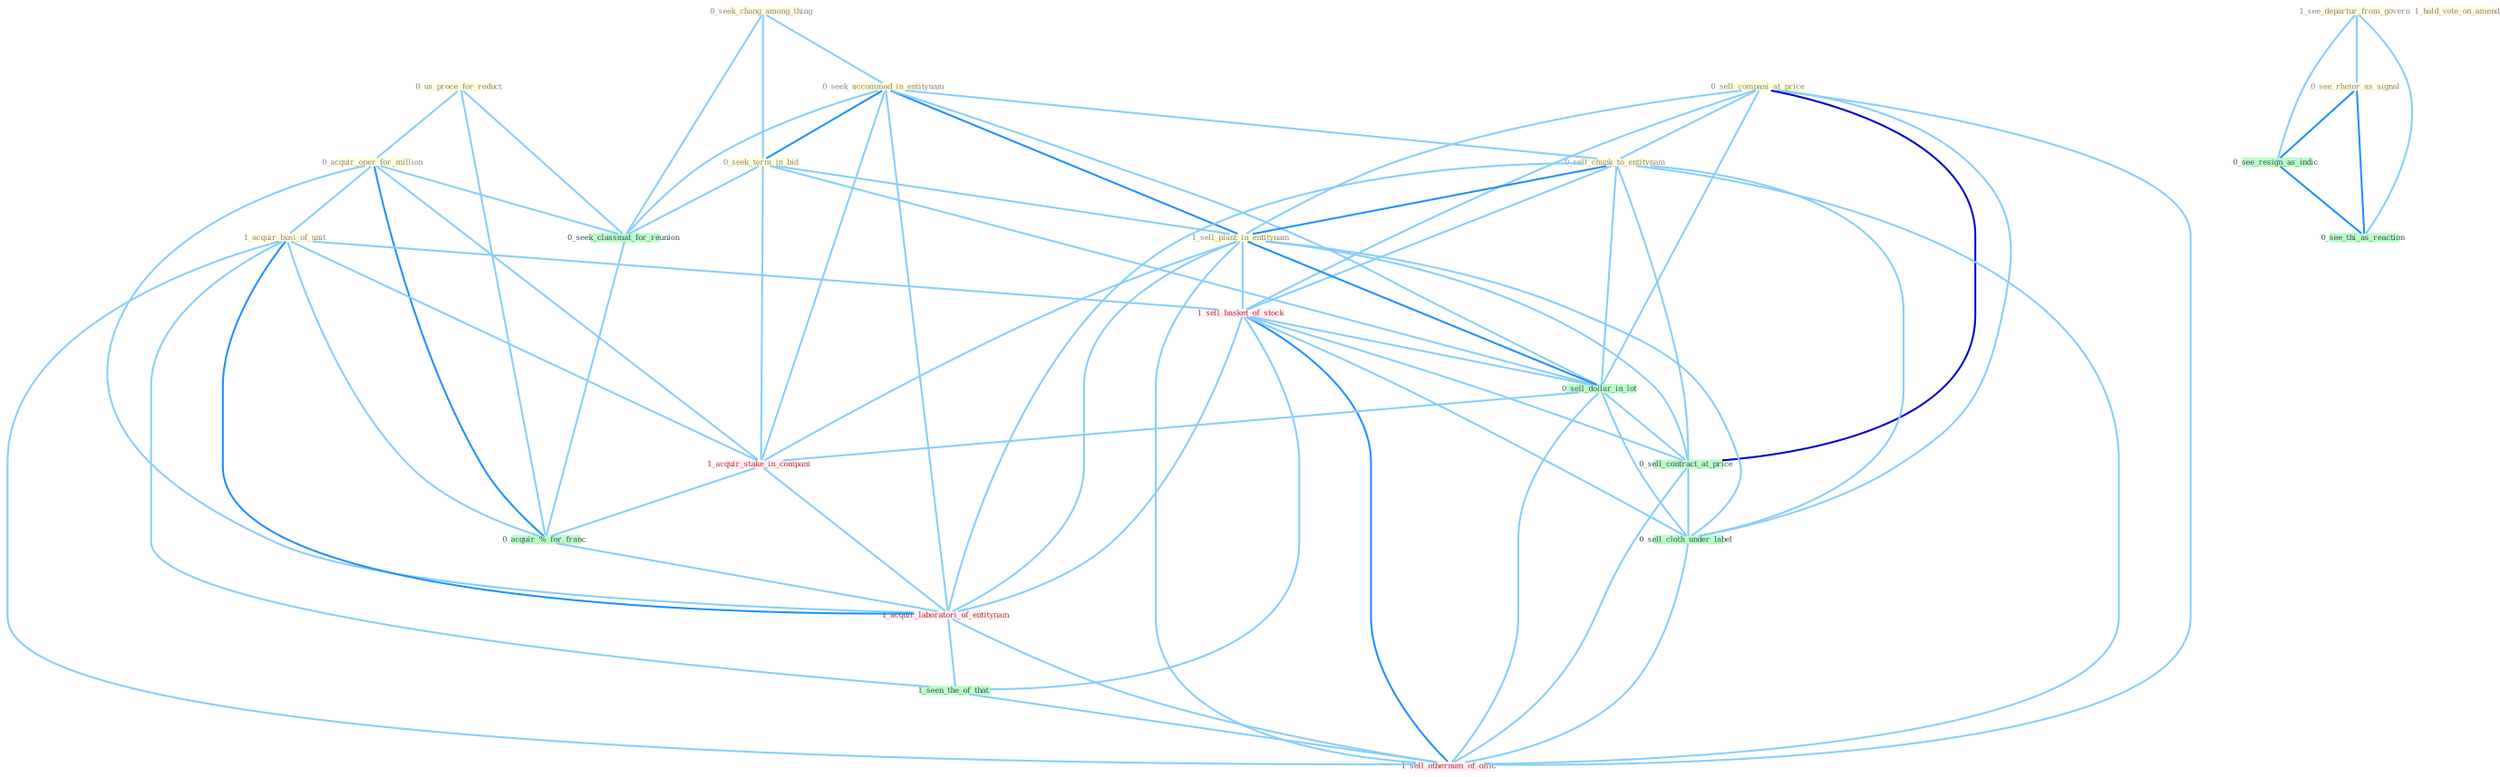Graph G{ 
    node
    [shape=polygon,style=filled,width=.5,height=.06,color="#BDFCC9",fixedsize=true,fontsize=4,
    fontcolor="#2f4f4f"];
    {node
    [color="#ffffe0", fontcolor="#8b7d6b"] "0_us_proce_for_reduct " "1_see_departur_from_govern " "0_seek_chang_among_thing " "0_sell_compani_at_price " "0_seek_accommod_in_entitynam " "0_acquir_oper_for_million " "1_acquir_busi_of_unit " "0_sell_chunk_to_entitynam " "0_seek_term_in_bid " "1_hold_vote_on_amend " "1_sell_plant_in_entitynam " "0_see_rhetor_as_signal "}
{node [color="#fff0f5", fontcolor="#b22222"] "1_sell_basket_of_stock " "1_acquir_stake_in_compani " "1_acquir_laboratori_of_entitynam " "1_sell_othernum_of_offic "}
edge [color="#B0E2FF"];

	"0_us_proce_for_reduct " -- "0_acquir_oper_for_million " [w="1", color="#87cefa" ];
	"0_us_proce_for_reduct " -- "0_seek_classmat_for_reunion " [w="1", color="#87cefa" ];
	"0_us_proce_for_reduct " -- "0_acquir_%_for_franc " [w="1", color="#87cefa" ];
	"1_see_departur_from_govern " -- "0_see_rhetor_as_signal " [w="1", color="#87cefa" ];
	"1_see_departur_from_govern " -- "0_see_resign_as_indic " [w="1", color="#87cefa" ];
	"1_see_departur_from_govern " -- "0_see_thi_as_reaction " [w="1", color="#87cefa" ];
	"0_seek_chang_among_thing " -- "0_seek_accommod_in_entitynam " [w="1", color="#87cefa" ];
	"0_seek_chang_among_thing " -- "0_seek_term_in_bid " [w="1", color="#87cefa" ];
	"0_seek_chang_among_thing " -- "0_seek_classmat_for_reunion " [w="1", color="#87cefa" ];
	"0_sell_compani_at_price " -- "0_sell_chunk_to_entitynam " [w="1", color="#87cefa" ];
	"0_sell_compani_at_price " -- "1_sell_plant_in_entitynam " [w="1", color="#87cefa" ];
	"0_sell_compani_at_price " -- "1_sell_basket_of_stock " [w="1", color="#87cefa" ];
	"0_sell_compani_at_price " -- "0_sell_dollar_in_lot " [w="1", color="#87cefa" ];
	"0_sell_compani_at_price " -- "0_sell_contract_at_price " [w="3", color="#0000cd" , len=0.6];
	"0_sell_compani_at_price " -- "0_sell_cloth_under_label " [w="1", color="#87cefa" ];
	"0_sell_compani_at_price " -- "1_sell_othernum_of_offic " [w="1", color="#87cefa" ];
	"0_seek_accommod_in_entitynam " -- "0_sell_chunk_to_entitynam " [w="1", color="#87cefa" ];
	"0_seek_accommod_in_entitynam " -- "0_seek_term_in_bid " [w="2", color="#1e90ff" , len=0.8];
	"0_seek_accommod_in_entitynam " -- "1_sell_plant_in_entitynam " [w="2", color="#1e90ff" , len=0.8];
	"0_seek_accommod_in_entitynam " -- "0_seek_classmat_for_reunion " [w="1", color="#87cefa" ];
	"0_seek_accommod_in_entitynam " -- "0_sell_dollar_in_lot " [w="1", color="#87cefa" ];
	"0_seek_accommod_in_entitynam " -- "1_acquir_stake_in_compani " [w="1", color="#87cefa" ];
	"0_seek_accommod_in_entitynam " -- "1_acquir_laboratori_of_entitynam " [w="1", color="#87cefa" ];
	"0_acquir_oper_for_million " -- "1_acquir_busi_of_unit " [w="1", color="#87cefa" ];
	"0_acquir_oper_for_million " -- "0_seek_classmat_for_reunion " [w="1", color="#87cefa" ];
	"0_acquir_oper_for_million " -- "1_acquir_stake_in_compani " [w="1", color="#87cefa" ];
	"0_acquir_oper_for_million " -- "0_acquir_%_for_franc " [w="2", color="#1e90ff" , len=0.8];
	"0_acquir_oper_for_million " -- "1_acquir_laboratori_of_entitynam " [w="1", color="#87cefa" ];
	"1_acquir_busi_of_unit " -- "1_sell_basket_of_stock " [w="1", color="#87cefa" ];
	"1_acquir_busi_of_unit " -- "1_acquir_stake_in_compani " [w="1", color="#87cefa" ];
	"1_acquir_busi_of_unit " -- "0_acquir_%_for_franc " [w="1", color="#87cefa" ];
	"1_acquir_busi_of_unit " -- "1_acquir_laboratori_of_entitynam " [w="2", color="#1e90ff" , len=0.8];
	"1_acquir_busi_of_unit " -- "1_seen_the_of_that " [w="1", color="#87cefa" ];
	"1_acquir_busi_of_unit " -- "1_sell_othernum_of_offic " [w="1", color="#87cefa" ];
	"0_sell_chunk_to_entitynam " -- "1_sell_plant_in_entitynam " [w="2", color="#1e90ff" , len=0.8];
	"0_sell_chunk_to_entitynam " -- "1_sell_basket_of_stock " [w="1", color="#87cefa" ];
	"0_sell_chunk_to_entitynam " -- "0_sell_dollar_in_lot " [w="1", color="#87cefa" ];
	"0_sell_chunk_to_entitynam " -- "0_sell_contract_at_price " [w="1", color="#87cefa" ];
	"0_sell_chunk_to_entitynam " -- "1_acquir_laboratori_of_entitynam " [w="1", color="#87cefa" ];
	"0_sell_chunk_to_entitynam " -- "0_sell_cloth_under_label " [w="1", color="#87cefa" ];
	"0_sell_chunk_to_entitynam " -- "1_sell_othernum_of_offic " [w="1", color="#87cefa" ];
	"0_seek_term_in_bid " -- "1_sell_plant_in_entitynam " [w="1", color="#87cefa" ];
	"0_seek_term_in_bid " -- "0_seek_classmat_for_reunion " [w="1", color="#87cefa" ];
	"0_seek_term_in_bid " -- "0_sell_dollar_in_lot " [w="1", color="#87cefa" ];
	"0_seek_term_in_bid " -- "1_acquir_stake_in_compani " [w="1", color="#87cefa" ];
	"1_sell_plant_in_entitynam " -- "1_sell_basket_of_stock " [w="1", color="#87cefa" ];
	"1_sell_plant_in_entitynam " -- "0_sell_dollar_in_lot " [w="2", color="#1e90ff" , len=0.8];
	"1_sell_plant_in_entitynam " -- "1_acquir_stake_in_compani " [w="1", color="#87cefa" ];
	"1_sell_plant_in_entitynam " -- "0_sell_contract_at_price " [w="1", color="#87cefa" ];
	"1_sell_plant_in_entitynam " -- "1_acquir_laboratori_of_entitynam " [w="1", color="#87cefa" ];
	"1_sell_plant_in_entitynam " -- "0_sell_cloth_under_label " [w="1", color="#87cefa" ];
	"1_sell_plant_in_entitynam " -- "1_sell_othernum_of_offic " [w="1", color="#87cefa" ];
	"0_see_rhetor_as_signal " -- "0_see_resign_as_indic " [w="2", color="#1e90ff" , len=0.8];
	"0_see_rhetor_as_signal " -- "0_see_thi_as_reaction " [w="2", color="#1e90ff" , len=0.8];
	"0_seek_classmat_for_reunion " -- "0_acquir_%_for_franc " [w="1", color="#87cefa" ];
	"1_sell_basket_of_stock " -- "0_sell_dollar_in_lot " [w="1", color="#87cefa" ];
	"1_sell_basket_of_stock " -- "0_sell_contract_at_price " [w="1", color="#87cefa" ];
	"1_sell_basket_of_stock " -- "1_acquir_laboratori_of_entitynam " [w="1", color="#87cefa" ];
	"1_sell_basket_of_stock " -- "0_sell_cloth_under_label " [w="1", color="#87cefa" ];
	"1_sell_basket_of_stock " -- "1_seen_the_of_that " [w="1", color="#87cefa" ];
	"1_sell_basket_of_stock " -- "1_sell_othernum_of_offic " [w="2", color="#1e90ff" , len=0.8];
	"0_sell_dollar_in_lot " -- "1_acquir_stake_in_compani " [w="1", color="#87cefa" ];
	"0_sell_dollar_in_lot " -- "0_sell_contract_at_price " [w="1", color="#87cefa" ];
	"0_sell_dollar_in_lot " -- "0_sell_cloth_under_label " [w="1", color="#87cefa" ];
	"0_sell_dollar_in_lot " -- "1_sell_othernum_of_offic " [w="1", color="#87cefa" ];
	"0_see_resign_as_indic " -- "0_see_thi_as_reaction " [w="2", color="#1e90ff" , len=0.8];
	"1_acquir_stake_in_compani " -- "0_acquir_%_for_franc " [w="1", color="#87cefa" ];
	"1_acquir_stake_in_compani " -- "1_acquir_laboratori_of_entitynam " [w="1", color="#87cefa" ];
	"0_acquir_%_for_franc " -- "1_acquir_laboratori_of_entitynam " [w="1", color="#87cefa" ];
	"0_sell_contract_at_price " -- "0_sell_cloth_under_label " [w="1", color="#87cefa" ];
	"0_sell_contract_at_price " -- "1_sell_othernum_of_offic " [w="1", color="#87cefa" ];
	"1_acquir_laboratori_of_entitynam " -- "1_seen_the_of_that " [w="1", color="#87cefa" ];
	"1_acquir_laboratori_of_entitynam " -- "1_sell_othernum_of_offic " [w="1", color="#87cefa" ];
	"0_sell_cloth_under_label " -- "1_sell_othernum_of_offic " [w="1", color="#87cefa" ];
	"1_seen_the_of_that " -- "1_sell_othernum_of_offic " [w="1", color="#87cefa" ];
}